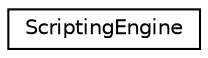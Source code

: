 digraph "Graphical Class Hierarchy"
{
 // LATEX_PDF_SIZE
  edge [fontname="Helvetica",fontsize="10",labelfontname="Helvetica",labelfontsize="10"];
  node [fontname="Helvetica",fontsize="10",shape=record];
  rankdir="LR";
  Node0 [label="ScriptingEngine",height=0.2,width=0.4,color="black", fillcolor="white", style="filled",URL="$class_scripting_engine.html",tooltip="A singleton that gets information from and manages lua scripts."];
}

